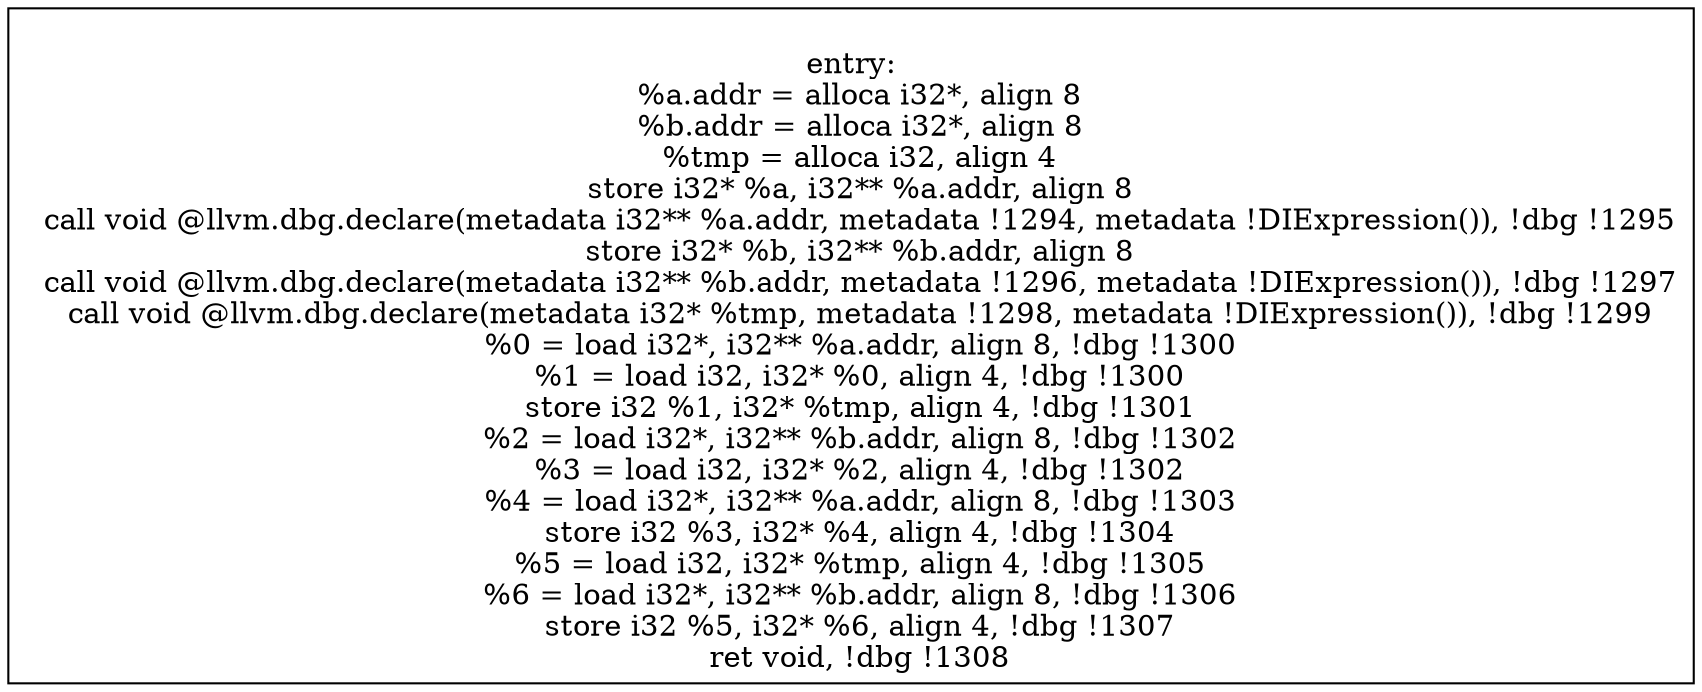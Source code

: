 
digraph G {


node5 [label="
entry:
  %a.addr = alloca i32*, align 8
  %b.addr = alloca i32*, align 8
  %tmp = alloca i32, align 4
  store i32* %a, i32** %a.addr, align 8
  call void @llvm.dbg.declare(metadata i32** %a.addr, metadata !1294, metadata !DIExpression()), !dbg !1295
  store i32* %b, i32** %b.addr, align 8
  call void @llvm.dbg.declare(metadata i32** %b.addr, metadata !1296, metadata !DIExpression()), !dbg !1297
  call void @llvm.dbg.declare(metadata i32* %tmp, metadata !1298, metadata !DIExpression()), !dbg !1299
  %0 = load i32*, i32** %a.addr, align 8, !dbg !1300
  %1 = load i32, i32* %0, align 4, !dbg !1300
  store i32 %1, i32* %tmp, align 4, !dbg !1301
  %2 = load i32*, i32** %b.addr, align 8, !dbg !1302
  %3 = load i32, i32* %2, align 4, !dbg !1302
  %4 = load i32*, i32** %a.addr, align 8, !dbg !1303
  store i32 %3, i32* %4, align 4, !dbg !1304
  %5 = load i32, i32* %tmp, align 4, !dbg !1305
  %6 = load i32*, i32** %b.addr, align 8, !dbg !1306
  store i32 %5, i32* %6, align 4, !dbg !1307
  ret void, !dbg !1308
",shape=rectangle ]



}
